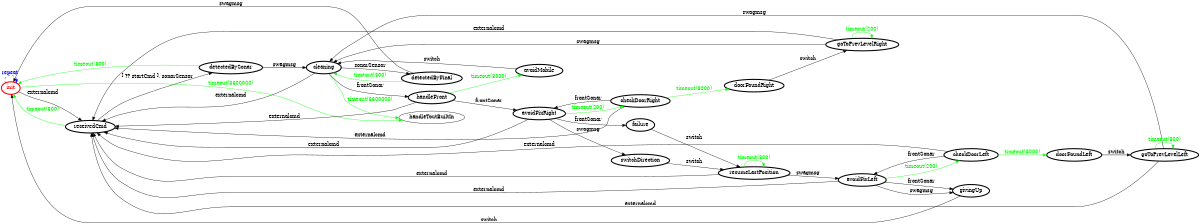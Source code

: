/*
*
* A GraphViz DOT FSM description 
* Please use a GraphViz visualizer (like http://www.webgraphviz.com)
*  
*/

digraph finite_state_machine {
	rankdir=LR
	size="8,5"
	
	init [ color = red ][ fontcolor = red ][ penwidth = 3 ]
	cleaning [ color = black ][ fontcolor = black ][ penwidth = 3 ]
	goToPrevLevelRight [ color = black ][ fontcolor = black ][ penwidth = 3 ]
	doorFoundLeft [ color = black ][ fontcolor = black ][ penwidth = 3 ]
	handleFront [ color = black ][ fontcolor = black ][ penwidth = 3 ]
	detectedByFinal [ color = black ][ fontcolor = black ][ penwidth = 3 ]
	doorFoundRight [ color = black ][ fontcolor = black ][ penwidth = 3 ]
	goToPrevLevelLeft [ color = black ][ fontcolor = black ][ penwidth = 3 ]
	switchDirection [ color = black ][ fontcolor = black ][ penwidth = 3 ]
	failure [ color = black ][ fontcolor = black ][ penwidth = 3 ]
	resumeLastPosition [ color = black ][ fontcolor = black ][ penwidth = 3 ]
	checkDoorLeft [ color = black ][ fontcolor = black ][ penwidth = 3 ]
	givingUp [ color = black ][ fontcolor = black ][ penwidth = 3 ]
	avoidFixRight [ color = black ][ fontcolor = black ][ penwidth = 3 ]
	checkDoorRight [ color = black ][ fontcolor = black ][ penwidth = 3 ]
	detectedBySonar [ color = black ][ fontcolor = black ][ penwidth = 3 ]
	avoidFixLeft [ color = black ][ fontcolor = black ][ penwidth = 3 ]
	receivedCmd [ color = black ][ fontcolor = black ][ penwidth = 3 ]
	avoidMobile [ color = black ][ fontcolor = black ][ penwidth = 3 ]
	
	init -> handleToutBuiltIn [ label = "timeout(3600000)" ][ color = green ][ fontcolor = green ]
	handleFront -> avoidFixRight [ label = "frontSonar" ][ color = black ][ fontcolor = black ]
	avoidFixRight -> receivedCmd [ label = "externalcmd" ][ color = black ][ fontcolor = black ]
	cleaning -> handleToutBuiltIn [ label = "timeout(3600000)" ][ color = green ][ fontcolor = green ]
	goToPrevLevelRight -> receivedCmd [ label = "externalcmd" ][ color = black ][ fontcolor = black ]
	detectedBySonar -> init [ label = "timeout(800)" ][ color = green ][ fontcolor = green ]
	avoidMobile -> cleaning [ label = "switch" ][ color = black ][ fontcolor = black ]
	avoidFixRight -> failure [ label = "frontSonar" ][ color = black ][ fontcolor = black ]
	checkDoorRight -> receivedCmd [ label = "externalcmd" ][ color = black ][ fontcolor = black ]
	goToPrevLevelLeft -> cleaning [ label = "swagmsg" ][ color = black ][ fontcolor = black ]
	detectedBySonar -> cleaning [ label = "swagmsg" ][ color = black ][ fontcolor = black ]
	doorFoundLeft -> goToPrevLevelLeft [ label = "switch" ][ color = black ][ fontcolor = black ]
	receivedCmd -> init [ label = "timeout(800)" ][ color = green ][ fontcolor = green ]
	goToPrevLevelLeft -> receivedCmd [ label = "externalcmd" ][ color = black ][ fontcolor = black ]
	checkDoorRight -> doorFoundRight [ label = "timeout(8000)" ][ color = green ][ fontcolor = green ]
	avoidFixLeft -> receivedCmd [ label = "externalcmd" ][ color = black ][ fontcolor = black ]
	failure -> resumeLastPosition [ label = "switch" ][ color = black ][ fontcolor = black ]
	cleaning -> detectedByFinal [ label = "sonarSensor" ][ color = black ][ fontcolor = black ]
	goToPrevLevelLeft -> goToPrevLevelLeft [ label = "timeout(800)" ][ color = green ][ fontcolor = green ]
	resumeLastPosition -> resumeLastPosition [ label = "timeout(800)" ][ color = green ][ fontcolor = green ]
	checkDoorLeft -> avoidFixLeft [ label = "frontSonar" ][ color = black ][ fontcolor = black ]
	detectedByFinal -> init [ label = "swagmsg" ][ color = black ][ fontcolor = black ]
	goToPrevLevelRight -> cleaning [ label = "swagmsg" ][ color = black ][ fontcolor = black ]
	switchDirection -> resumeLastPosition [ label = "switch" ][ color = black ][ fontcolor = black ]
	resumeLastPosition -> avoidFixLeft [ label = "swagmsg" ][ color = black ][ fontcolor = black ]
	goToPrevLevelRight -> goToPrevLevelRight [ label = "timeout(200)" ][ color = green ][ fontcolor = green ]
	resumeLastPosition -> receivedCmd [ label = "externalcmd" ][ color = black ][ fontcolor = black ]
	receivedCmd -> detectedBySonar [ label = "[ ?? startCmd ], sonarSensor" ][ color = black ][ fontcolor = black ]
	doorFoundRight -> goToPrevLevelRight [ label = "switch" ][ color = black ][ fontcolor = black ]
	checkDoorLeft -> receivedCmd [ label = "externalcmd" ][ color = black ][ fontcolor = black ]
	cleaning -> handleFront [ label = "frontSonar" ][ color = black ][ fontcolor = black ]
	handleFront -> receivedCmd [ label = "externalcmd" ][ color = black ][ fontcolor = black ]
	avoidFixLeft -> givingUp [ label = "frontSonar" ][ color = black ][ fontcolor = black ]
	avoidFixLeft -> checkDoorLeft [ label = "timeout(200)" ][ color = green ][ fontcolor = green ]
	avoidFixLeft -> givingUp [ label = "swagmsg" ][ color = black ][ fontcolor = black ]
	checkDoorLeft -> doorFoundLeft [ label = "timeout(8000)" ][ color = green ][ fontcolor = green ]
	init -> init [ label = "repeat "][ style = dashed ][ color = blue ][ fontcolor = blue ]
	checkDoorRight -> avoidFixRight [ label = "frontSonar" ][ color = black ][ fontcolor = black ]
	givingUp -> init [ label = "switch" ][ color = black ][ fontcolor = black ]
	avoidFixRight -> switchDirection [ label = "swagmsg" ][ color = black ][ fontcolor = black ]
	cleaning -> receivedCmd [ label = "externalcmd" ][ color = black ][ fontcolor = black ]
	detectedByFinal -> cleaning [ label = "timeout(800)" ][ color = green ][ fontcolor = green ]
	init -> receivedCmd [ label = "externalcmd" ][ color = black ][ fontcolor = black ]
	avoidFixRight -> checkDoorRight [ label = "timeout(200)" ][ color = green ][ fontcolor = green ]
	handleFront -> avoidMobile [ label = "timeout(8000)" ][ color = green ][ fontcolor = green ]
}
